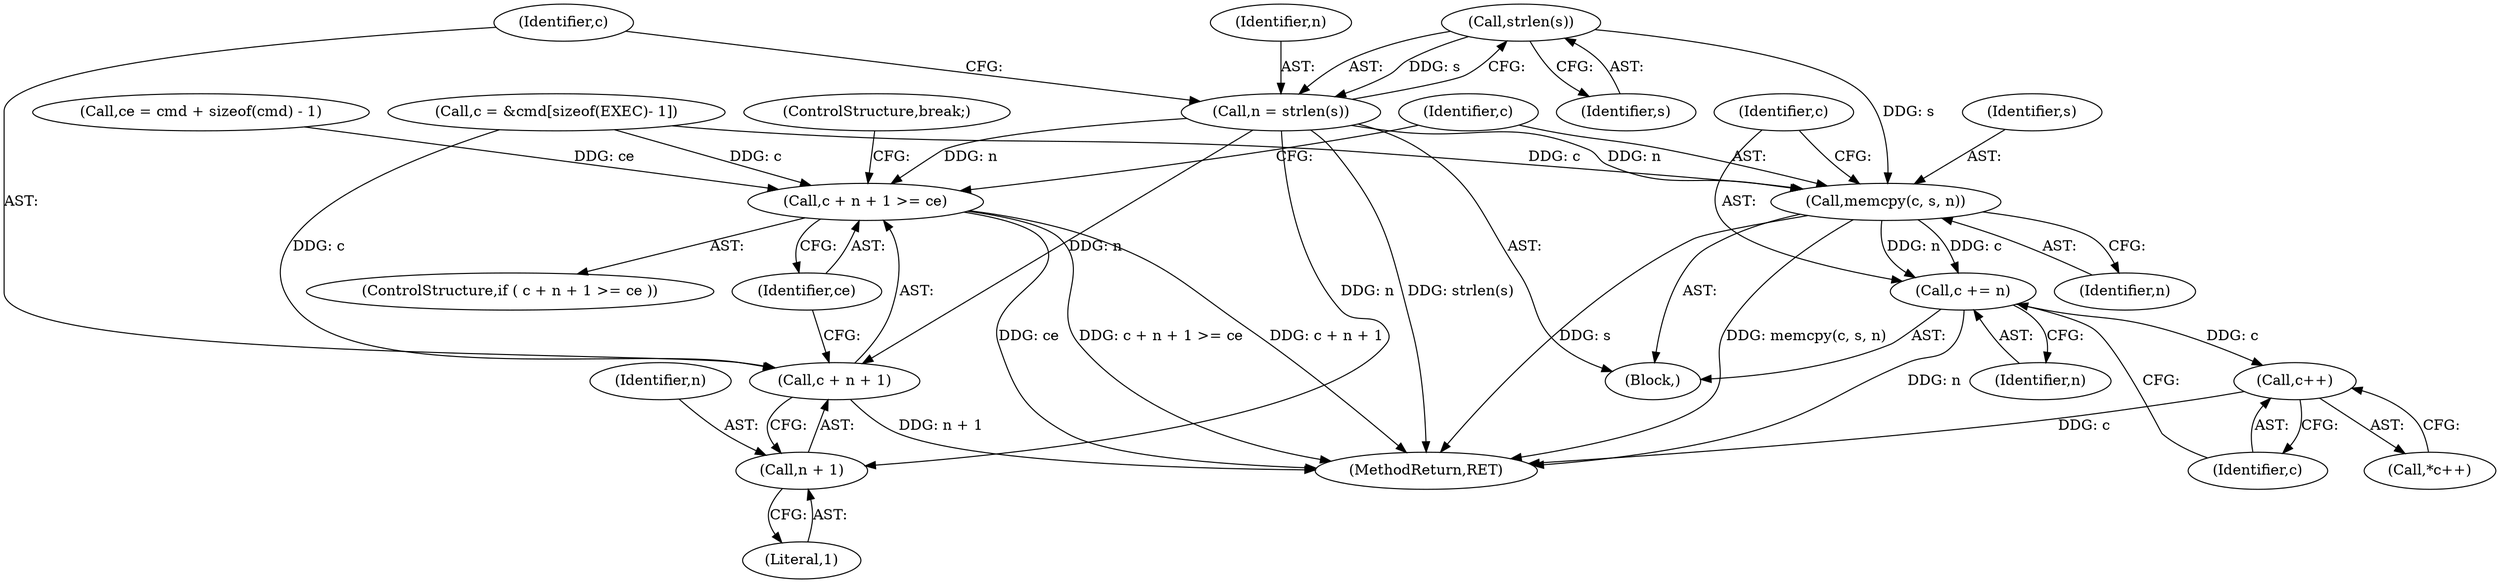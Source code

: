 digraph "0_picocom_1ebc60b20fbe9a02436d5cbbf8951714e749ddb1_0@API" {
"1000278" [label="(Call,strlen(s))"];
"1000276" [label="(Call,n = strlen(s))"];
"1000281" [label="(Call,c + n + 1 >= ce)"];
"1000282" [label="(Call,c + n + 1)"];
"1000284" [label="(Call,n + 1)"];
"1000289" [label="(Call,memcpy(c, s, n))"];
"1000293" [label="(Call,c += n)"];
"1000298" [label="(Call,c++)"];
"1000283" [label="(Identifier,c)"];
"1000277" [label="(Identifier,n)"];
"1000276" [label="(Call,n = strlen(s))"];
"1000294" [label="(Identifier,c)"];
"1000282" [label="(Call,c + n + 1)"];
"1000281" [label="(Call,c + n + 1 >= ce)"];
"1000290" [label="(Identifier,c)"];
"1000255" [label="(Call,c = &cmd[sizeof(EXEC)- 1])"];
"1000292" [label="(Identifier,n)"];
"1000291" [label="(Identifier,s)"];
"1000299" [label="(Identifier,c)"];
"1000279" [label="(Identifier,s)"];
"1000298" [label="(Call,c++)"];
"1000286" [label="(Literal,1)"];
"1000284" [label="(Call,n + 1)"];
"1000280" [label="(ControlStructure,if ( c + n + 1 >= ce ))"];
"1000264" [label="(Call,ce = cmd + sizeof(cmd) - 1)"];
"1000275" [label="(Block,)"];
"1000285" [label="(Identifier,n)"];
"1000297" [label="(Call,*c++)"];
"1000331" [label="(MethodReturn,RET)"];
"1000287" [label="(Identifier,ce)"];
"1000293" [label="(Call,c += n)"];
"1000295" [label="(Identifier,n)"];
"1000278" [label="(Call,strlen(s))"];
"1000288" [label="(ControlStructure,break;)"];
"1000289" [label="(Call,memcpy(c, s, n))"];
"1000278" -> "1000276"  [label="AST: "];
"1000278" -> "1000279"  [label="CFG: "];
"1000279" -> "1000278"  [label="AST: "];
"1000276" -> "1000278"  [label="CFG: "];
"1000278" -> "1000276"  [label="DDG: s"];
"1000278" -> "1000289"  [label="DDG: s"];
"1000276" -> "1000275"  [label="AST: "];
"1000277" -> "1000276"  [label="AST: "];
"1000283" -> "1000276"  [label="CFG: "];
"1000276" -> "1000331"  [label="DDG: strlen(s)"];
"1000276" -> "1000281"  [label="DDG: n"];
"1000276" -> "1000282"  [label="DDG: n"];
"1000276" -> "1000284"  [label="DDG: n"];
"1000276" -> "1000289"  [label="DDG: n"];
"1000281" -> "1000280"  [label="AST: "];
"1000281" -> "1000287"  [label="CFG: "];
"1000282" -> "1000281"  [label="AST: "];
"1000287" -> "1000281"  [label="AST: "];
"1000288" -> "1000281"  [label="CFG: "];
"1000290" -> "1000281"  [label="CFG: "];
"1000281" -> "1000331"  [label="DDG: c + n + 1"];
"1000281" -> "1000331"  [label="DDG: ce"];
"1000281" -> "1000331"  [label="DDG: c + n + 1 >= ce"];
"1000255" -> "1000281"  [label="DDG: c"];
"1000264" -> "1000281"  [label="DDG: ce"];
"1000282" -> "1000284"  [label="CFG: "];
"1000283" -> "1000282"  [label="AST: "];
"1000284" -> "1000282"  [label="AST: "];
"1000287" -> "1000282"  [label="CFG: "];
"1000282" -> "1000331"  [label="DDG: n + 1"];
"1000255" -> "1000282"  [label="DDG: c"];
"1000284" -> "1000286"  [label="CFG: "];
"1000285" -> "1000284"  [label="AST: "];
"1000286" -> "1000284"  [label="AST: "];
"1000289" -> "1000275"  [label="AST: "];
"1000289" -> "1000292"  [label="CFG: "];
"1000290" -> "1000289"  [label="AST: "];
"1000291" -> "1000289"  [label="AST: "];
"1000292" -> "1000289"  [label="AST: "];
"1000294" -> "1000289"  [label="CFG: "];
"1000289" -> "1000331"  [label="DDG: s"];
"1000289" -> "1000331"  [label="DDG: memcpy(c, s, n)"];
"1000255" -> "1000289"  [label="DDG: c"];
"1000289" -> "1000293"  [label="DDG: n"];
"1000289" -> "1000293"  [label="DDG: c"];
"1000293" -> "1000275"  [label="AST: "];
"1000293" -> "1000295"  [label="CFG: "];
"1000294" -> "1000293"  [label="AST: "];
"1000295" -> "1000293"  [label="AST: "];
"1000299" -> "1000293"  [label="CFG: "];
"1000293" -> "1000331"  [label="DDG: n"];
"1000293" -> "1000298"  [label="DDG: c"];
"1000298" -> "1000297"  [label="AST: "];
"1000298" -> "1000299"  [label="CFG: "];
"1000299" -> "1000298"  [label="AST: "];
"1000297" -> "1000298"  [label="CFG: "];
"1000298" -> "1000331"  [label="DDG: c"];
}
